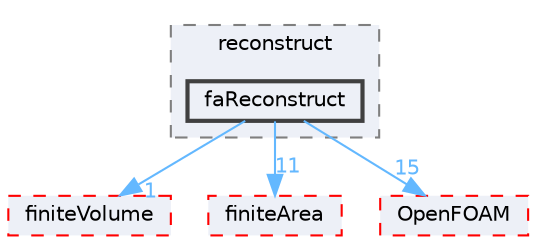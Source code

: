 digraph "src/parallel/reconstruct/faReconstruct"
{
 // LATEX_PDF_SIZE
  bgcolor="transparent";
  edge [fontname=Helvetica,fontsize=10,labelfontname=Helvetica,labelfontsize=10];
  node [fontname=Helvetica,fontsize=10,shape=box,height=0.2,width=0.4];
  compound=true
  subgraph clusterdir_521ea32879fff4cdc7c502a515533bf9 {
    graph [ bgcolor="#edf0f7", pencolor="grey50", label="reconstruct", fontname=Helvetica,fontsize=10 style="filled,dashed", URL="dir_521ea32879fff4cdc7c502a515533bf9.html",tooltip=""]
  dir_ada5a001ee79e608a9b6ca2bf7fefea8 [label="faReconstruct", fillcolor="#edf0f7", color="grey25", style="filled,bold", URL="dir_ada5a001ee79e608a9b6ca2bf7fefea8.html",tooltip=""];
  }
  dir_9bd15774b555cf7259a6fa18f99fe99b [label="finiteVolume", fillcolor="#edf0f7", color="red", style="filled,dashed", URL="dir_9bd15774b555cf7259a6fa18f99fe99b.html",tooltip=""];
  dir_b69a9eadfe761c231b266ce918b218a5 [label="finiteArea", fillcolor="#edf0f7", color="red", style="filled,dashed", URL="dir_b69a9eadfe761c231b266ce918b218a5.html",tooltip=""];
  dir_c5473ff19b20e6ec4dfe5c310b3778a8 [label="OpenFOAM", fillcolor="#edf0f7", color="red", style="filled,dashed", URL="dir_c5473ff19b20e6ec4dfe5c310b3778a8.html",tooltip=""];
  dir_ada5a001ee79e608a9b6ca2bf7fefea8->dir_9bd15774b555cf7259a6fa18f99fe99b [headlabel="1", labeldistance=1.5 headhref="dir_001308_001387.html" href="dir_001308_001387.html" color="steelblue1" fontcolor="steelblue1"];
  dir_ada5a001ee79e608a9b6ca2bf7fefea8->dir_b69a9eadfe761c231b266ce918b218a5 [headlabel="11", labeldistance=1.5 headhref="dir_001308_001385.html" href="dir_001308_001385.html" color="steelblue1" fontcolor="steelblue1"];
  dir_ada5a001ee79e608a9b6ca2bf7fefea8->dir_c5473ff19b20e6ec4dfe5c310b3778a8 [headlabel="15", labeldistance=1.5 headhref="dir_001308_002695.html" href="dir_001308_002695.html" color="steelblue1" fontcolor="steelblue1"];
}
